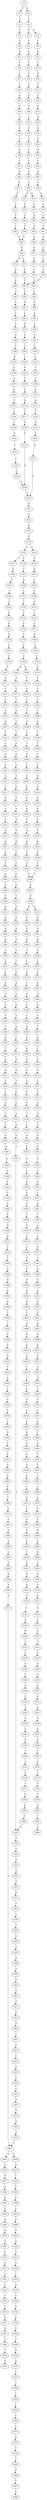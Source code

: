 strict digraph  {
	S0 -> S1 [ label = C ];
	S0 -> S2 [ label = A ];
	S1 -> S3 [ label = C ];
	S2 -> S4 [ label = C ];
	S3 -> S5 [ label = T ];
	S4 -> S6 [ label = G ];
	S4 -> S7 [ label = C ];
	S5 -> S8 [ label = G ];
	S6 -> S9 [ label = C ];
	S7 -> S10 [ label = C ];
	S8 -> S11 [ label = G ];
	S9 -> S12 [ label = G ];
	S10 -> S13 [ label = G ];
	S11 -> S14 [ label = C ];
	S12 -> S15 [ label = C ];
	S13 -> S16 [ label = T ];
	S14 -> S17 [ label = C ];
	S15 -> S18 [ label = C ];
	S16 -> S19 [ label = C ];
	S17 -> S20 [ label = T ];
	S18 -> S21 [ label = T ];
	S19 -> S22 [ label = T ];
	S20 -> S23 [ label = G ];
	S21 -> S24 [ label = C ];
	S22 -> S25 [ label = C ];
	S23 -> S26 [ label = G ];
	S24 -> S27 [ label = G ];
	S25 -> S28 [ label = G ];
	S26 -> S29 [ label = G ];
	S27 -> S30 [ label = G ];
	S28 -> S31 [ label = G ];
	S29 -> S32 [ label = T ];
	S30 -> S33 [ label = G ];
	S31 -> S34 [ label = C ];
	S32 -> S35 [ label = C ];
	S33 -> S36 [ label = C ];
	S34 -> S37 [ label = A ];
	S35 -> S38 [ label = C ];
	S36 -> S39 [ label = T ];
	S37 -> S40 [ label = C ];
	S38 -> S41 [ label = C ];
	S39 -> S42 [ label = C ];
	S40 -> S43 [ label = C ];
	S41 -> S44 [ label = G ];
	S42 -> S45 [ label = A ];
	S43 -> S46 [ label = G ];
	S44 -> S47 [ label = A ];
	S45 -> S48 [ label = C ];
	S46 -> S49 [ label = A ];
	S47 -> S50 [ label = G ];
	S48 -> S51 [ label = G ];
	S49 -> S52 [ label = G ];
	S49 -> S53 [ label = A ];
	S50 -> S54 [ label = T ];
	S51 -> S55 [ label = T ];
	S52 -> S56 [ label = T ];
	S53 -> S57 [ label = T ];
	S54 -> S58 [ label = C ];
	S55 -> S59 [ label = C ];
	S56 -> S60 [ label = C ];
	S57 -> S61 [ label = G ];
	S58 -> S62 [ label = C ];
	S59 -> S63 [ label = C ];
	S60 -> S64 [ label = C ];
	S61 -> S65 [ label = T ];
	S62 -> S66 [ label = A ];
	S63 -> S67 [ label = A ];
	S64 -> S66 [ label = A ];
	S65 -> S68 [ label = A ];
	S66 -> S69 [ label = G ];
	S67 -> S70 [ label = G ];
	S68 -> S71 [ label = G ];
	S69 -> S72 [ label = T ];
	S69 -> S73 [ label = C ];
	S70 -> S74 [ label = C ];
	S71 -> S75 [ label = T ];
	S72 -> S76 [ label = A ];
	S73 -> S77 [ label = T ];
	S74 -> S78 [ label = T ];
	S75 -> S79 [ label = T ];
	S76 -> S80 [ label = G ];
	S77 -> S81 [ label = T ];
	S78 -> S81 [ label = T ];
	S79 -> S82 [ label = T ];
	S80 -> S83 [ label = G ];
	S81 -> S84 [ label = C ];
	S82 -> S85 [ label = C ];
	S83 -> S86 [ label = G ];
	S84 -> S87 [ label = A ];
	S85 -> S88 [ label = A ];
	S86 -> S89 [ label = T ];
	S87 -> S90 [ label = C ];
	S88 -> S91 [ label = C ];
	S89 -> S92 [ label = C ];
	S90 -> S93 [ label = G ];
	S91 -> S94 [ label = T ];
	S92 -> S95 [ label = A ];
	S93 -> S96 [ label = C ];
	S94 -> S97 [ label = C ];
	S95 -> S98 [ label = C ];
	S96 -> S99 [ label = C ];
	S97 -> S100 [ label = C ];
	S98 -> S101 [ label = T ];
	S99 -> S102 [ label = C ];
	S100 -> S103 [ label = T ];
	S101 -> S104 [ label = C ];
	S102 -> S105 [ label = T ];
	S103 -> S106 [ label = T ];
	S104 -> S107 [ label = G ];
	S105 -> S108 [ label = T ];
	S106 -> S109 [ label = T ];
	S107 -> S110 [ label = C ];
	S108 -> S111 [ label = C ];
	S109 -> S112 [ label = C ];
	S110 -> S113 [ label = T ];
	S111 -> S114 [ label = A ];
	S112 -> S115 [ label = A ];
	S113 -> S116 [ label = T ];
	S114 -> S117 [ label = T ];
	S115 -> S118 [ label = T ];
	S116 -> S119 [ label = C ];
	S117 -> S120 [ label = C ];
	S118 -> S121 [ label = C ];
	S119 -> S122 [ label = A ];
	S120 -> S123 [ label = C ];
	S121 -> S124 [ label = C ];
	S122 -> S125 [ label = T ];
	S123 -> S126 [ label = A ];
	S124 -> S127 [ label = A ];
	S125 -> S128 [ label = C ];
	S126 -> S129 [ label = G ];
	S127 -> S129 [ label = G ];
	S128 -> S130 [ label = C ];
	S129 -> S131 [ label = A ];
	S130 -> S126 [ label = A ];
	S131 -> S132 [ label = A ];
	S132 -> S133 [ label = C ];
	S133 -> S134 [ label = C ];
	S134 -> S135 [ label = A ];
	S134 -> S136 [ label = G ];
	S135 -> S137 [ label = G ];
	S135 -> S138 [ label = C ];
	S136 -> S139 [ label = G ];
	S137 -> S140 [ label = A ];
	S138 -> S141 [ label = C ];
	S139 -> S142 [ label = A ];
	S140 -> S143 [ label = C ];
	S141 -> S144 [ label = A ];
	S142 -> S145 [ label = C ];
	S143 -> S146 [ label = T ];
	S144 -> S147 [ label = C ];
	S145 -> S148 [ label = G ];
	S146 -> S149 [ label = C ];
	S147 -> S150 [ label = C ];
	S148 -> S151 [ label = C ];
	S149 -> S152 [ label = C ];
	S150 -> S153 [ label = C ];
	S151 -> S154 [ label = C ];
	S152 -> S155 [ label = C ];
	S153 -> S156 [ label = C ];
	S154 -> S157 [ label = C ];
	S155 -> S158 [ label = A ];
	S156 -> S159 [ label = T ];
	S157 -> S160 [ label = A ];
	S158 -> S161 [ label = T ];
	S159 -> S162 [ label = T ];
	S160 -> S163 [ label = T ];
	S161 -> S164 [ label = C ];
	S162 -> S165 [ label = C ];
	S163 -> S166 [ label = C ];
	S164 -> S167 [ label = T ];
	S165 -> S168 [ label = C ];
	S165 -> S169 [ label = G ];
	S166 -> S170 [ label = G ];
	S167 -> S171 [ label = G ];
	S168 -> S172 [ label = T ];
	S169 -> S173 [ label = A ];
	S170 -> S174 [ label = T ];
	S171 -> S175 [ label = C ];
	S172 -> S176 [ label = G ];
	S173 -> S177 [ label = T ];
	S174 -> S178 [ label = C ];
	S175 -> S179 [ label = C ];
	S176 -> S180 [ label = T ];
	S177 -> S181 [ label = C ];
	S178 -> S182 [ label = C ];
	S179 -> S183 [ label = A ];
	S180 -> S184 [ label = C ];
	S181 -> S185 [ label = G ];
	S182 -> S186 [ label = T ];
	S183 -> S187 [ label = G ];
	S184 -> S188 [ label = C ];
	S185 -> S189 [ label = T ];
	S186 -> S190 [ label = C ];
	S187 -> S191 [ label = T ];
	S188 -> S192 [ label = T ];
	S189 -> S193 [ label = T ];
	S190 -> S194 [ label = T ];
	S191 -> S195 [ label = C ];
	S192 -> S196 [ label = T ];
	S193 -> S197 [ label = T ];
	S194 -> S198 [ label = T ];
	S195 -> S199 [ label = G ];
	S196 -> S200 [ label = G ];
	S197 -> S201 [ label = G ];
	S198 -> S202 [ label = C ];
	S199 -> S203 [ label = T ];
	S200 -> S204 [ label = T ];
	S201 -> S205 [ label = T ];
	S202 -> S206 [ label = T ];
	S203 -> S207 [ label = A ];
	S204 -> S208 [ label = A ];
	S205 -> S209 [ label = A ];
	S206 -> S210 [ label = C ];
	S207 -> S211 [ label = A ];
	S208 -> S212 [ label = G ];
	S209 -> S213 [ label = G ];
	S210 -> S214 [ label = G ];
	S211 -> S215 [ label = G ];
	S212 -> S216 [ label = G ];
	S213 -> S217 [ label = G ];
	S214 -> S218 [ label = G ];
	S215 -> S219 [ label = A ];
	S216 -> S220 [ label = A ];
	S217 -> S221 [ label = A ];
	S218 -> S222 [ label = A ];
	S219 -> S223 [ label = C ];
	S220 -> S224 [ label = G ];
	S221 -> S225 [ label = A ];
	S222 -> S226 [ label = G ];
	S223 -> S227 [ label = G ];
	S224 -> S228 [ label = A ];
	S225 -> S229 [ label = A ];
	S226 -> S230 [ label = A ];
	S227 -> S231 [ label = G ];
	S228 -> S232 [ label = G ];
	S229 -> S233 [ label = G ];
	S230 -> S234 [ label = G ];
	S231 -> S235 [ label = C ];
	S232 -> S236 [ label = G ];
	S233 -> S237 [ label = G ];
	S234 -> S238 [ label = G ];
	S235 -> S239 [ label = T ];
	S236 -> S240 [ label = T ];
	S237 -> S241 [ label = T ];
	S238 -> S242 [ label = T ];
	S239 -> S243 [ label = C ];
	S240 -> S244 [ label = C ];
	S241 -> S245 [ label = C ];
	S242 -> S244 [ label = C ];
	S243 -> S246 [ label = T ];
	S244 -> S247 [ label = C ];
	S245 -> S248 [ label = C ];
	S246 -> S249 [ label = C ];
	S247 -> S250 [ label = C ];
	S248 -> S251 [ label = C ];
	S249 -> S252 [ label = G ];
	S250 -> S253 [ label = A ];
	S250 -> S254 [ label = G ];
	S251 -> S255 [ label = G ];
	S252 -> S256 [ label = A ];
	S253 -> S257 [ label = G ];
	S254 -> S258 [ label = G ];
	S255 -> S259 [ label = A ];
	S256 -> S260 [ label = A ];
	S257 -> S261 [ label = A ];
	S258 -> S262 [ label = A ];
	S259 -> S263 [ label = A ];
	S260 -> S264 [ label = G ];
	S261 -> S265 [ label = G ];
	S262 -> S266 [ label = G ];
	S263 -> S267 [ label = G ];
	S264 -> S268 [ label = T ];
	S265 -> S269 [ label = C ];
	S266 -> S270 [ label = G ];
	S267 -> S271 [ label = T ];
	S268 -> S272 [ label = C ];
	S269 -> S273 [ label = C ];
	S270 -> S274 [ label = C ];
	S271 -> S275 [ label = C ];
	S272 -> S276 [ label = G ];
	S273 -> S277 [ label = A ];
	S274 -> S278 [ label = G ];
	S275 -> S279 [ label = G ];
	S276 -> S280 [ label = C ];
	S277 -> S281 [ label = C ];
	S278 -> S282 [ label = T ];
	S279 -> S283 [ label = A ];
	S280 -> S284 [ label = G ];
	S281 -> S285 [ label = G ];
	S282 -> S286 [ label = G ];
	S283 -> S287 [ label = G ];
	S284 -> S288 [ label = G ];
	S285 -> S289 [ label = G ];
	S286 -> S290 [ label = G ];
	S287 -> S291 [ label = G ];
	S288 -> S292 [ label = C ];
	S289 -> S293 [ label = T ];
	S290 -> S294 [ label = T ];
	S291 -> S295 [ label = T ];
	S292 -> S296 [ label = T ];
	S293 -> S297 [ label = T ];
	S294 -> S298 [ label = A ];
	S295 -> S299 [ label = A ];
	S296 -> S300 [ label = A ];
	S297 -> S301 [ label = A ];
	S298 -> S302 [ label = T ];
	S299 -> S303 [ label = T ];
	S300 -> S304 [ label = T ];
	S301 -> S305 [ label = C ];
	S302 -> S306 [ label = G ];
	S303 -> S307 [ label = A ];
	S304 -> S308 [ label = A ];
	S305 -> S309 [ label = T ];
	S306 -> S310 [ label = A ];
	S307 -> S311 [ label = A ];
	S308 -> S312 [ label = G ];
	S309 -> S313 [ label = G ];
	S310 -> S314 [ label = G ];
	S311 -> S315 [ label = G ];
	S312 -> S316 [ label = T ];
	S313 -> S317 [ label = C ];
	S314 -> S318 [ label = C ];
	S315 -> S319 [ label = T ];
	S316 -> S320 [ label = A ];
	S317 -> S321 [ label = A ];
	S318 -> S322 [ label = G ];
	S319 -> S323 [ label = C ];
	S320 -> S324 [ label = G ];
	S321 -> S325 [ label = G ];
	S322 -> S326 [ label = G ];
	S323 -> S327 [ label = G ];
	S324 -> S328 [ label = C ];
	S325 -> S329 [ label = A ];
	S326 -> S330 [ label = T ];
	S327 -> S331 [ label = T ];
	S328 -> S332 [ label = C ];
	S329 -> S333 [ label = C ];
	S330 -> S334 [ label = C ];
	S331 -> S335 [ label = G ];
	S332 -> S336 [ label = G ];
	S333 -> S337 [ label = G ];
	S334 -> S338 [ label = G ];
	S335 -> S339 [ label = G ];
	S336 -> S340 [ label = A ];
	S337 -> S341 [ label = G ];
	S338 -> S342 [ label = C ];
	S339 -> S343 [ label = T ];
	S340 -> S344 [ label = A ];
	S341 -> S345 [ label = A ];
	S342 -> S346 [ label = A ];
	S343 -> S347 [ label = A ];
	S344 -> S348 [ label = A ];
	S345 -> S349 [ label = C ];
	S346 -> S350 [ label = C ];
	S347 -> S351 [ label = C ];
	S348 -> S352 [ label = C ];
	S349 -> S353 [ label = A ];
	S350 -> S354 [ label = G ];
	S351 -> S355 [ label = C ];
	S352 -> S356 [ label = C ];
	S353 -> S357 [ label = C ];
	S354 -> S358 [ label = C ];
	S355 -> S359 [ label = G ];
	S356 -> S360 [ label = C ];
	S357 -> S361 [ label = A ];
	S358 -> S362 [ label = G ];
	S359 -> S363 [ label = G ];
	S360 -> S364 [ label = C ];
	S361 -> S365 [ label = C ];
	S362 -> S366 [ label = C ];
	S363 -> S367 [ label = T ];
	S364 -> S368 [ label = G ];
	S365 -> S369 [ label = C ];
	S366 -> S370 [ label = G ];
	S367 -> S371 [ label = G ];
	S368 -> S372 [ label = A ];
	S369 -> S373 [ label = T ];
	S370 -> S374 [ label = G ];
	S371 -> S375 [ label = G ];
	S372 -> S376 [ label = C ];
	S373 -> S377 [ label = C ];
	S374 -> S378 [ label = C ];
	S375 -> S379 [ label = T ];
	S376 -> S380 [ label = T ];
	S377 -> S381 [ label = T ];
	S378 -> S382 [ label = T ];
	S379 -> S383 [ label = T ];
	S380 -> S384 [ label = A ];
	S381 -> S385 [ label = A ];
	S382 -> S386 [ label = G ];
	S383 -> S387 [ label = A ];
	S384 -> S388 [ label = G ];
	S385 -> S389 [ label = G ];
	S386 -> S390 [ label = G ];
	S387 -> S391 [ label = G ];
	S388 -> S392 [ label = A ];
	S389 -> S393 [ label = A ];
	S390 -> S394 [ label = A ];
	S391 -> S395 [ label = A ];
	S392 -> S396 [ label = A ];
	S393 -> S397 [ label = A ];
	S394 -> S398 [ label = A ];
	S395 -> S399 [ label = A ];
	S396 -> S400 [ label = T ];
	S397 -> S401 [ label = C ];
	S398 -> S402 [ label = T ];
	S399 -> S403 [ label = G ];
	S400 -> S404 [ label = C ];
	S401 -> S405 [ label = G ];
	S402 -> S406 [ label = G ];
	S403 -> S407 [ label = G ];
	S404 -> S408 [ label = G ];
	S405 -> S409 [ label = A ];
	S406 -> S410 [ label = G ];
	S407 -> S411 [ label = G ];
	S408 -> S412 [ label = G ];
	S409 -> S413 [ label = G ];
	S410 -> S414 [ label = G ];
	S411 -> S415 [ label = G ];
	S412 -> S416 [ label = G ];
	S413 -> S417 [ label = G ];
	S414 -> S418 [ label = G ];
	S415 -> S419 [ label = G ];
	S416 -> S420 [ label = T ];
	S417 -> S421 [ label = T ];
	S418 -> S422 [ label = T ];
	S419 -> S423 [ label = T ];
	S420 -> S424 [ label = A ];
	S421 -> S425 [ label = G ];
	S422 -> S426 [ label = C ];
	S423 -> S427 [ label = C ];
	S424 -> S428 [ label = T ];
	S425 -> S429 [ label = T ];
	S426 -> S430 [ label = C ];
	S427 -> S431 [ label = C ];
	S428 -> S432 [ label = C ];
	S429 -> S433 [ label = C ];
	S430 -> S434 [ label = G ];
	S431 -> S435 [ label = G ];
	S432 -> S436 [ label = C ];
	S433 -> S437 [ label = C ];
	S434 -> S438 [ label = C ];
	S435 -> S439 [ label = T ];
	S436 -> S440 [ label = C ];
	S437 -> S441 [ label = C ];
	S438 -> S442 [ label = C ];
	S439 -> S443 [ label = C ];
	S440 -> S444 [ label = G ];
	S441 -> S445 [ label = T ];
	S442 -> S446 [ label = G ];
	S443 -> S447 [ label = G ];
	S444 -> S448 [ label = A ];
	S445 -> S449 [ label = G ];
	S446 -> S450 [ label = G ];
	S447 -> S451 [ label = G ];
	S448 -> S452 [ label = A ];
	S449 -> S453 [ label = T ];
	S450 -> S454 [ label = A ];
	S451 -> S455 [ label = A ];
	S452 -> S456 [ label = A ];
	S453 -> S457 [ label = C ];
	S454 -> S458 [ label = A ];
	S455 -> S459 [ label = A ];
	S456 -> S460 [ label = G ];
	S457 -> S461 [ label = C ];
	S458 -> S462 [ label = C ];
	S459 -> S463 [ label = C ];
	S460 -> S464 [ label = T ];
	S461 -> S465 [ label = T ];
	S462 -> S466 [ label = T ];
	S463 -> S467 [ label = A ];
	S463 -> S468 [ label = T ];
	S464 -> S469 [ label = G ];
	S465 -> S470 [ label = A ];
	S466 -> S471 [ label = G ];
	S467 -> S472 [ label = G ];
	S468 -> S473 [ label = A ];
	S469 -> S474 [ label = T ];
	S470 -> S475 [ label = C ];
	S471 -> S476 [ label = C ];
	S472 -> S477 [ label = G ];
	S473 -> S478 [ label = C ];
	S474 -> S479 [ label = C ];
	S475 -> S480 [ label = T ];
	S476 -> S481 [ label = A ];
	S477 -> S482 [ label = A ];
	S478 -> S483 [ label = A ];
	S479 -> S484 [ label = G ];
	S480 -> S485 [ label = A ];
	S481 -> S486 [ label = A ];
	S482 -> S487 [ label = A ];
	S483 -> S488 [ label = A ];
	S484 -> S489 [ label = T ];
	S485 -> S490 [ label = C ];
	S486 -> S491 [ label = C ];
	S487 -> S492 [ label = T ];
	S488 -> S493 [ label = C ];
	S489 -> S494 [ label = C ];
	S490 -> S495 [ label = C ];
	S491 -> S496 [ label = C ];
	S492 -> S497 [ label = A ];
	S493 -> S498 [ label = G ];
	S494 -> S499 [ label = G ];
	S495 -> S500 [ label = A ];
	S496 -> S501 [ label = A ];
	S497 -> S502 [ label = G ];
	S498 -> S503 [ label = A ];
	S499 -> S504 [ label = G ];
	S500 -> S505 [ label = G ];
	S501 -> S506 [ label = G ];
	S502 -> S507 [ label = T ];
	S503 -> S508 [ label = A ];
	S504 -> S509 [ label = A ];
	S505 -> S510 [ label = G ];
	S506 -> S511 [ label = A ];
	S507 -> S512 [ label = C ];
	S508 -> S513 [ label = A ];
	S509 -> S514 [ label = A ];
	S510 -> S515 [ label = A ];
	S511 -> S516 [ label = A ];
	S512 -> S517 [ label = T ];
	S513 -> S518 [ label = A ];
	S514 -> S463 [ label = C ];
	S515 -> S519 [ label = G ];
	S516 -> S520 [ label = C ];
	S517 -> S521 [ label = C ];
	S518 -> S522 [ label = C ];
	S519 -> S523 [ label = A ];
	S520 -> S524 [ label = A ];
	S521 -> S525 [ label = T ];
	S522 -> S526 [ label = A ];
	S523 -> S527 [ label = G ];
	S524 -> S528 [ label = G ];
	S525 -> S529 [ label = C ];
	S526 -> S530 [ label = G ];
	S527 -> S531 [ label = T ];
	S528 -> S532 [ label = C ];
	S529 -> S533 [ label = T ];
	S530 -> S534 [ label = A ];
	S531 -> S535 [ label = C ];
	S532 -> S536 [ label = C ];
	S533 -> S537 [ label = G ];
	S534 -> S538 [ label = A ];
	S535 -> S539 [ label = A ];
	S536 -> S540 [ label = G ];
	S537 -> S541 [ label = A ];
	S538 -> S542 [ label = G ];
	S539 -> S543 [ label = G ];
	S540 -> S544 [ label = T ];
	S541 -> S545 [ label = G ];
	S542 -> S546 [ label = G ];
	S543 -> S547 [ label = G ];
	S544 -> S548 [ label = C ];
	S545 -> S549 [ label = T ];
	S546 -> S550 [ label = G ];
	S547 -> S551 [ label = A ];
	S548 -> S552 [ label = C ];
	S549 -> S553 [ label = A ];
	S550 -> S554 [ label = G ];
	S551 -> S555 [ label = C ];
	S552 -> S556 [ label = T ];
	S554 -> S557 [ label = T ];
	S555 -> S558 [ label = C ];
	S556 -> S559 [ label = C ];
	S557 -> S560 [ label = C ];
	S558 -> S561 [ label = A ];
	S559 -> S562 [ label = T ];
	S560 -> S563 [ label = T ];
	S561 -> S564 [ label = G ];
	S562 -> S565 [ label = G ];
	S563 -> S566 [ label = C ];
	S564 -> S567 [ label = T ];
	S565 -> S568 [ label = T ];
	S566 -> S569 [ label = T ];
	S567 -> S570 [ label = C ];
	S568 -> S571 [ label = C ];
	S569 -> S572 [ label = C ];
	S570 -> S573 [ label = T ];
	S571 -> S574 [ label = G ];
	S572 -> S575 [ label = G ];
	S573 -> S576 [ label = C ];
	S574 -> S577 [ label = T ];
	S575 -> S578 [ label = T ];
	S576 -> S579 [ label = T ];
	S577 -> S580 [ label = G ];
	S578 -> S581 [ label = G ];
	S579 -> S582 [ label = G ];
	S580 -> S583 [ label = G ];
	S581 -> S584 [ label = G ];
	S582 -> S585 [ label = T ];
	S583 -> S586 [ label = T ];
	S584 -> S587 [ label = T ];
	S585 -> S588 [ label = A ];
	S586 -> S347 [ label = A ];
	S587 -> S589 [ label = A ];
}

